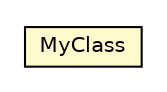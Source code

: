 #!/usr/local/bin/dot
#
# Class diagram 
# Generated by UMLGraph version R5_6-24-gf6e263 (http://www.umlgraph.org/)
#

digraph G {
	edge [fontname="Helvetica",fontsize=10,labelfontname="Helvetica",labelfontsize=10];
	node [fontname="Helvetica",fontsize=10,shape=plaintext];
	nodesep=0.25;
	ranksep=0.5;
	// com.chrisdoyle.gradhell.MyClass
	c2 [label=<<table title="com.chrisdoyle.gradhell.MyClass" border="0" cellborder="1" cellspacing="0" cellpadding="2" port="p" bgcolor="lemonChiffon" href="./MyClass.html">
		<tr><td><table border="0" cellspacing="0" cellpadding="1">
<tr><td align="center" balign="center"> MyClass </td></tr>
		</table></td></tr>
		</table>>, URL="./MyClass.html", fontname="Helvetica", fontcolor="black", fontsize=10.0];
}

